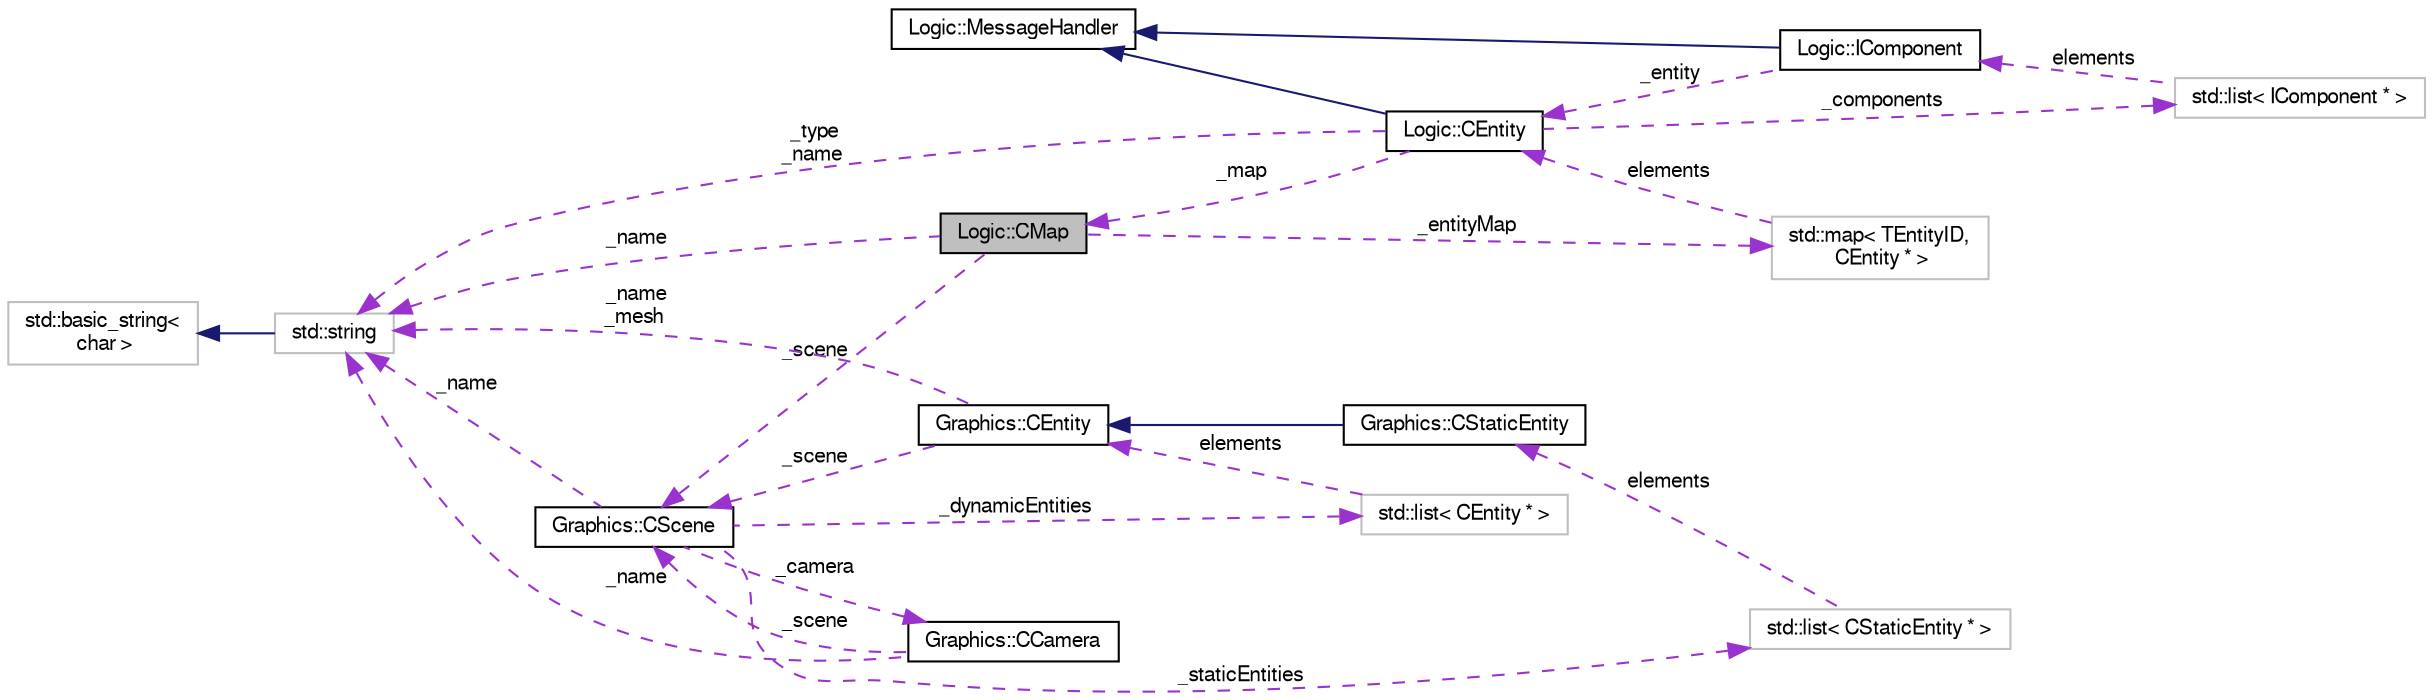 digraph "Logic::CMap"
{
  edge [fontname="FreeSans",fontsize="10",labelfontname="FreeSans",labelfontsize="10"];
  node [fontname="FreeSans",fontsize="10",shape=record];
  rankdir="LR";
  Node1 [label="Logic::CMap",height=0.2,width=0.4,color="black", fillcolor="grey75", style="filled", fontcolor="black"];
  Node2 -> Node1 [dir="back",color="darkorchid3",fontsize="10",style="dashed",label=" _scene" ,fontname="FreeSans"];
  Node2 [label="Graphics::CScene",height=0.2,width=0.4,color="black", fillcolor="white", style="filled",URL="$class_graphics_1_1_c_scene.html",tooltip="Clase que controla todos los elementos de una escena. "];
  Node3 -> Node2 [dir="back",color="darkorchid3",fontsize="10",style="dashed",label=" _staticEntities" ,fontname="FreeSans"];
  Node3 [label="std::list\< CStaticEntity * \>",height=0.2,width=0.4,color="grey75", fillcolor="white", style="filled"];
  Node4 -> Node3 [dir="back",color="darkorchid3",fontsize="10",style="dashed",label=" elements" ,fontname="FreeSans"];
  Node4 [label="Graphics::CStaticEntity",height=0.2,width=0.4,color="black", fillcolor="white", style="filled",URL="$class_graphics_1_1_c_static_entity.html",tooltip="Clase que representa una entidad gráfica estática. "];
  Node5 -> Node4 [dir="back",color="midnightblue",fontsize="10",style="solid",fontname="FreeSans"];
  Node5 [label="Graphics::CEntity",height=0.2,width=0.4,color="black", fillcolor="white", style="filled",URL="$class_graphics_1_1_c_entity.html",tooltip="Clase que representa una entidad gráfica. "];
  Node2 -> Node5 [dir="back",color="darkorchid3",fontsize="10",style="dashed",label=" _scene" ,fontname="FreeSans"];
  Node6 -> Node5 [dir="back",color="darkorchid3",fontsize="10",style="dashed",label=" _name\n_mesh" ,fontname="FreeSans"];
  Node6 [label="std::string",height=0.2,width=0.4,color="grey75", fillcolor="white", style="filled",tooltip="STL class. "];
  Node7 -> Node6 [dir="back",color="midnightblue",fontsize="10",style="solid",fontname="FreeSans"];
  Node7 [label="std::basic_string\<\l char \>",height=0.2,width=0.4,color="grey75", fillcolor="white", style="filled",tooltip="STL class. "];
  Node8 -> Node2 [dir="back",color="darkorchid3",fontsize="10",style="dashed",label=" _camera" ,fontname="FreeSans"];
  Node8 [label="Graphics::CCamera",height=0.2,width=0.4,color="black", fillcolor="white", style="filled",URL="$class_graphics_1_1_c_camera.html",tooltip="Clase de la cámara extendida basada en Ogre. "];
  Node2 -> Node8 [dir="back",color="darkorchid3",fontsize="10",style="dashed",label=" _scene" ,fontname="FreeSans"];
  Node6 -> Node8 [dir="back",color="darkorchid3",fontsize="10",style="dashed",label=" _name" ,fontname="FreeSans"];
  Node6 -> Node2 [dir="back",color="darkorchid3",fontsize="10",style="dashed",label=" _name" ,fontname="FreeSans"];
  Node9 -> Node2 [dir="back",color="darkorchid3",fontsize="10",style="dashed",label=" _dynamicEntities" ,fontname="FreeSans"];
  Node9 [label="std::list\< CEntity * \>",height=0.2,width=0.4,color="grey75", fillcolor="white", style="filled"];
  Node5 -> Node9 [dir="back",color="darkorchid3",fontsize="10",style="dashed",label=" elements" ,fontname="FreeSans"];
  Node10 -> Node1 [dir="back",color="darkorchid3",fontsize="10",style="dashed",label=" _entityMap" ,fontname="FreeSans"];
  Node10 [label="std::map\< TEntityID,\l CEntity * \>",height=0.2,width=0.4,color="grey75", fillcolor="white", style="filled"];
  Node11 -> Node10 [dir="back",color="darkorchid3",fontsize="10",style="dashed",label=" elements" ,fontname="FreeSans"];
  Node11 [label="Logic::CEntity",height=0.2,width=0.4,color="black", fillcolor="white", style="filled",URL="$class_logic_1_1_c_entity.html",tooltip="Clase que representa una entidad en el entorno virtual. "];
  Node12 -> Node11 [dir="back",color="midnightblue",fontsize="10",style="solid",fontname="FreeSans"];
  Node12 [label="Logic::MessageHandler",height=0.2,width=0.4,color="black", fillcolor="white", style="filled",URL="$class_logic_1_1_message_handler.html"];
  Node13 -> Node11 [dir="back",color="darkorchid3",fontsize="10",style="dashed",label=" _components" ,fontname="FreeSans"];
  Node13 [label="std::list\< IComponent * \>",height=0.2,width=0.4,color="grey75", fillcolor="white", style="filled"];
  Node14 -> Node13 [dir="back",color="darkorchid3",fontsize="10",style="dashed",label=" elements" ,fontname="FreeSans"];
  Node14 [label="Logic::IComponent",height=0.2,width=0.4,color="black", fillcolor="white", style="filled",URL="$class_logic_1_1_i_component.html",tooltip="Clase base de los componentes que forman las entidades. "];
  Node12 -> Node14 [dir="back",color="midnightblue",fontsize="10",style="solid",fontname="FreeSans"];
  Node11 -> Node14 [dir="back",color="darkorchid3",fontsize="10",style="dashed",label=" _entity" ,fontname="FreeSans"];
  Node6 -> Node11 [dir="back",color="darkorchid3",fontsize="10",style="dashed",label=" _type\n_name" ,fontname="FreeSans"];
  Node1 -> Node11 [dir="back",color="darkorchid3",fontsize="10",style="dashed",label=" _map" ,fontname="FreeSans"];
  Node6 -> Node1 [dir="back",color="darkorchid3",fontsize="10",style="dashed",label=" _name" ,fontname="FreeSans"];
}
